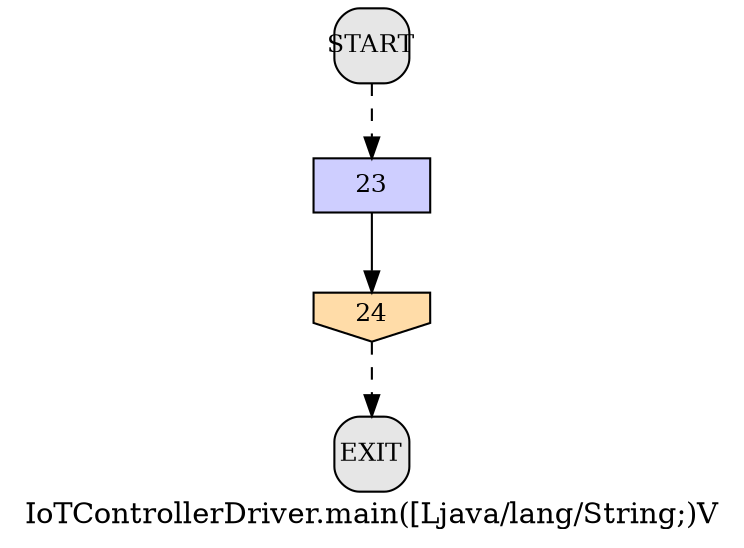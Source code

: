 /* --------------------------------------------------- */
/* Generated by Dr. Garbage Control Flow Graph Factory */
/* http://www.drgarbage.com                            */
/* Version: 4.5.0.201508311741                         */
/* Retrieved on: 2015-12-01 08:09:24.387               */
/* --------------------------------------------------- */
digraph "IoTControllerDriver.main([Ljava/lang/String;)V" {
 graph [label="IoTControllerDriver.main([Ljava/lang/String;)V"];
 2 [label="23", shape=box, style=filled, fillcolor="#CECEFF", fixedsize=true, fontsize=12, width=0.78, height=0.36 ]
 3 [label="24", shape=invhouse, style=filled, fillcolor="#FFDCA8", fixedsize=true, fontsize=12, width=0.78, height=0.36 ]
 4 [label="START", shape=box, style="filled, rounded", fillcolor="#E6E6E6", fixedsize=true, fontsize=12, width=0.5, height=0.5 ]
 5 [label="EXIT", shape=box, style="filled, rounded", fillcolor="#E6E6E6", fixedsize=true, fontsize=12, width=0.5, height=0.5 ]
 4 -> 2 [label="", style=dashed ]
 2 -> 3 [label="", style=solid ]
 3 -> 5 [label="", style=dashed ]
}

